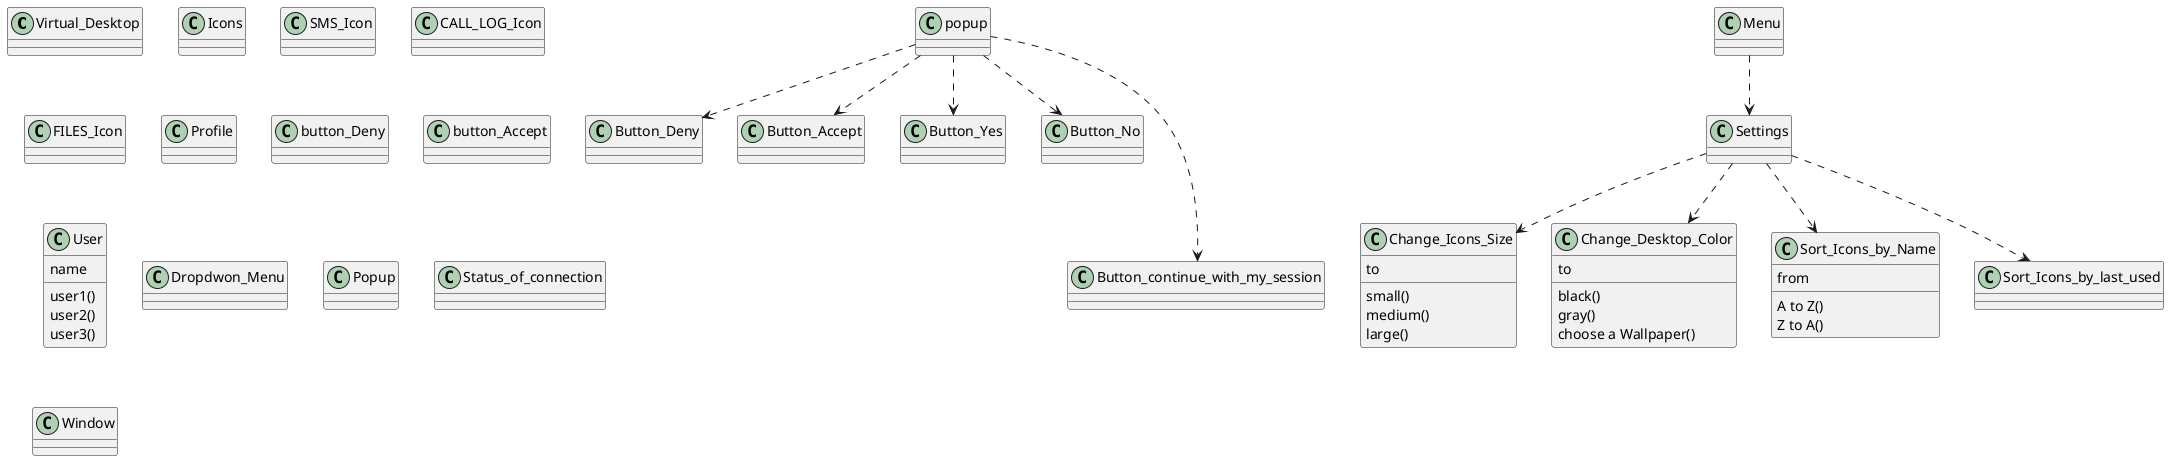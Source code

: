 @startuml
class Virtual_Desktop {
}
class Icons {
}
class SMS_Icon {
}
class CALL_LOG_Icon {
}
class FILES_Icon {
}
class Profile {
}
class button_Deny {
}
class button_Accept
popup ..> Button_Deny
popup ..>Button_Accept
popup ..> Button_Yes
popup ..> Button_No
popup -.-> Button_continue_with_my_session

class Change_Icons_Size {
to
small()
medium()
large()
}

class Change_Desktop_Color {
to
black()
gray()
choose a Wallpaper()
}

class Sort_Icons_by_Name {
from
A to Z()
Z to A()
}



Menu ..> Settings
Settings ..> Change_Icons_Size
Settings ..> Change_Desktop_Color
Settings ..> Sort_Icons_by_Name
Settings ..> Sort_Icons_by_last_used

class User {
name
user1()
user2()
user3()
}
class Dropdwon_Menu {
}
class Popup {
}
class Settings {
}
class Status_of_connection {
}
class Window {
}
class Button_Yes {
}
class Button_No {
}

@enduml